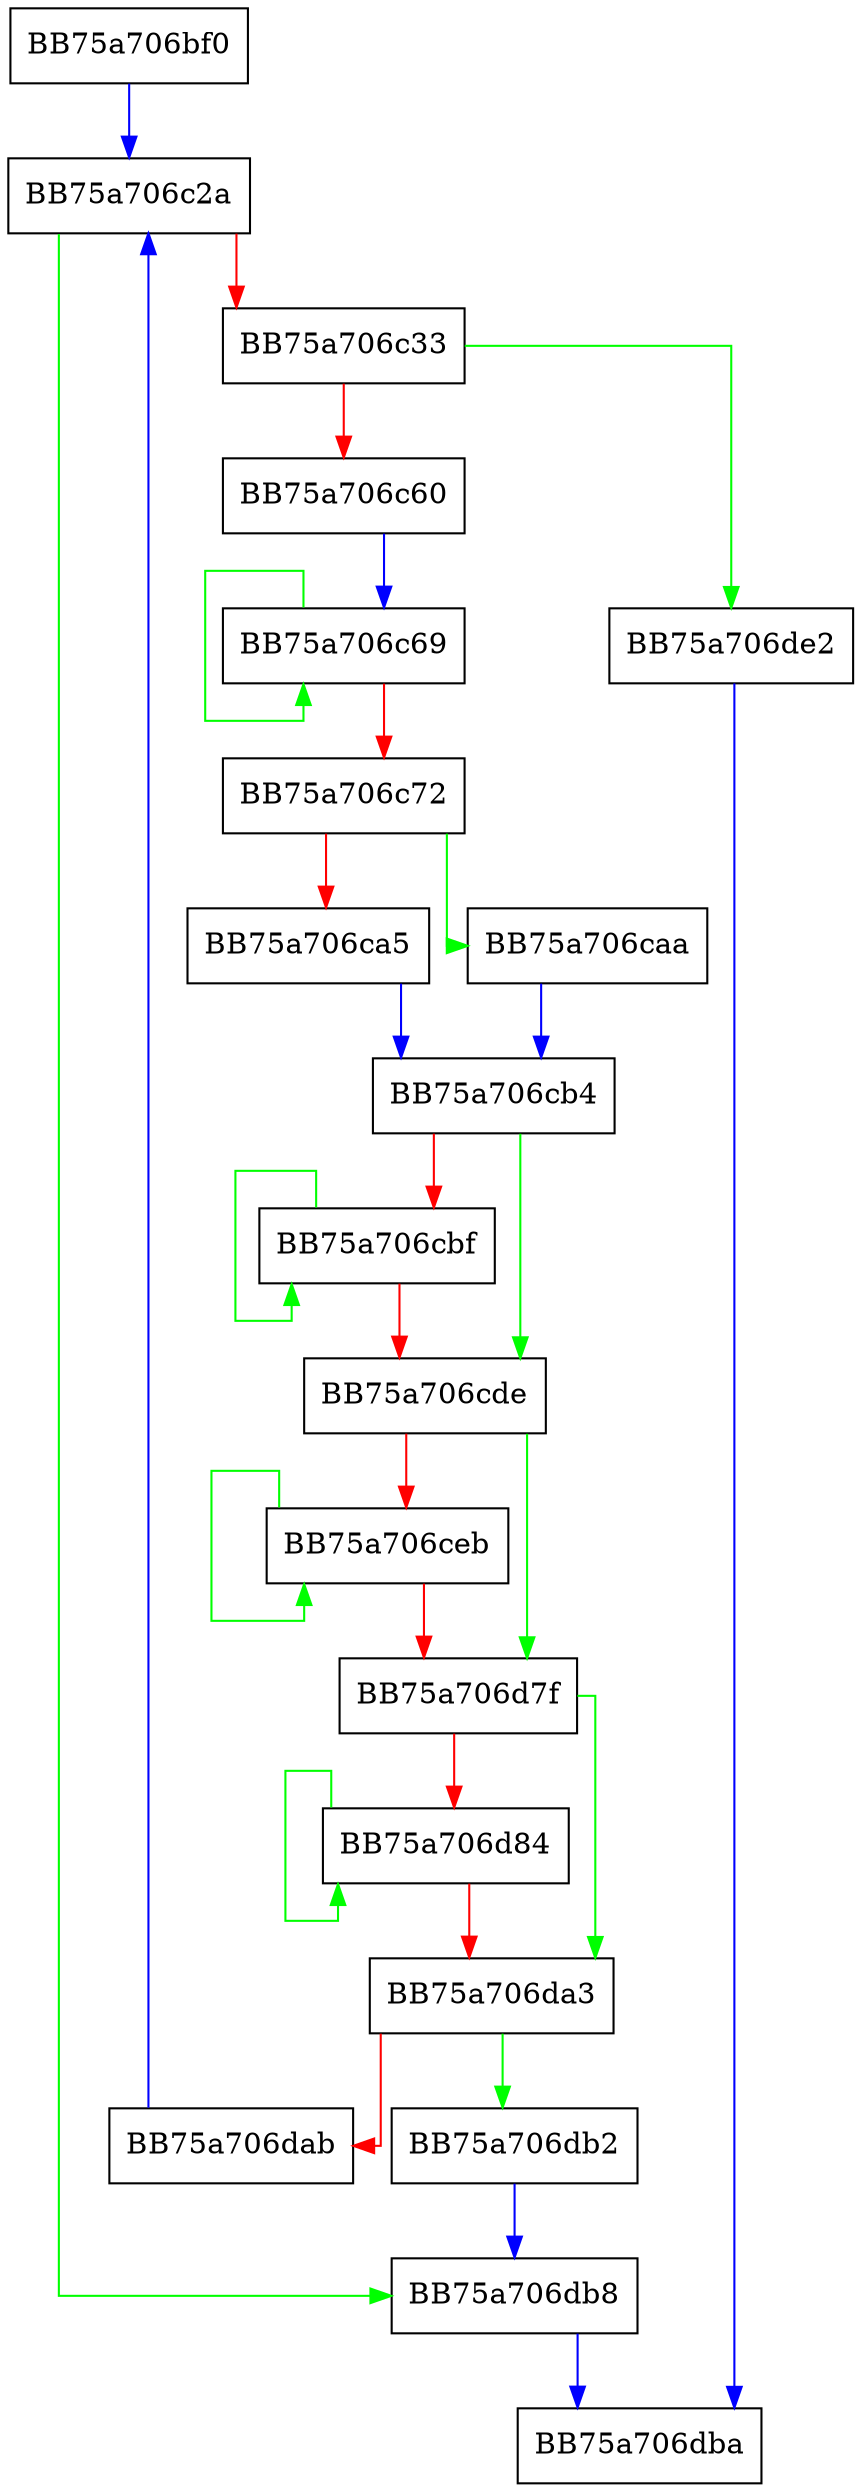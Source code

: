 digraph netvmcache_enumtk {
  node [shape="box"];
  graph [splines=ortho];
  BB75a706bf0 -> BB75a706c2a [color="blue"];
  BB75a706c2a -> BB75a706db8 [color="green"];
  BB75a706c2a -> BB75a706c33 [color="red"];
  BB75a706c33 -> BB75a706de2 [color="green"];
  BB75a706c33 -> BB75a706c60 [color="red"];
  BB75a706c60 -> BB75a706c69 [color="blue"];
  BB75a706c69 -> BB75a706c69 [color="green"];
  BB75a706c69 -> BB75a706c72 [color="red"];
  BB75a706c72 -> BB75a706caa [color="green"];
  BB75a706c72 -> BB75a706ca5 [color="red"];
  BB75a706ca5 -> BB75a706cb4 [color="blue"];
  BB75a706caa -> BB75a706cb4 [color="blue"];
  BB75a706cb4 -> BB75a706cde [color="green"];
  BB75a706cb4 -> BB75a706cbf [color="red"];
  BB75a706cbf -> BB75a706cbf [color="green"];
  BB75a706cbf -> BB75a706cde [color="red"];
  BB75a706cde -> BB75a706d7f [color="green"];
  BB75a706cde -> BB75a706ceb [color="red"];
  BB75a706ceb -> BB75a706ceb [color="green"];
  BB75a706ceb -> BB75a706d7f [color="red"];
  BB75a706d7f -> BB75a706da3 [color="green"];
  BB75a706d7f -> BB75a706d84 [color="red"];
  BB75a706d84 -> BB75a706d84 [color="green"];
  BB75a706d84 -> BB75a706da3 [color="red"];
  BB75a706da3 -> BB75a706db2 [color="green"];
  BB75a706da3 -> BB75a706dab [color="red"];
  BB75a706dab -> BB75a706c2a [color="blue"];
  BB75a706db2 -> BB75a706db8 [color="blue"];
  BB75a706db8 -> BB75a706dba [color="blue"];
  BB75a706de2 -> BB75a706dba [color="blue"];
}